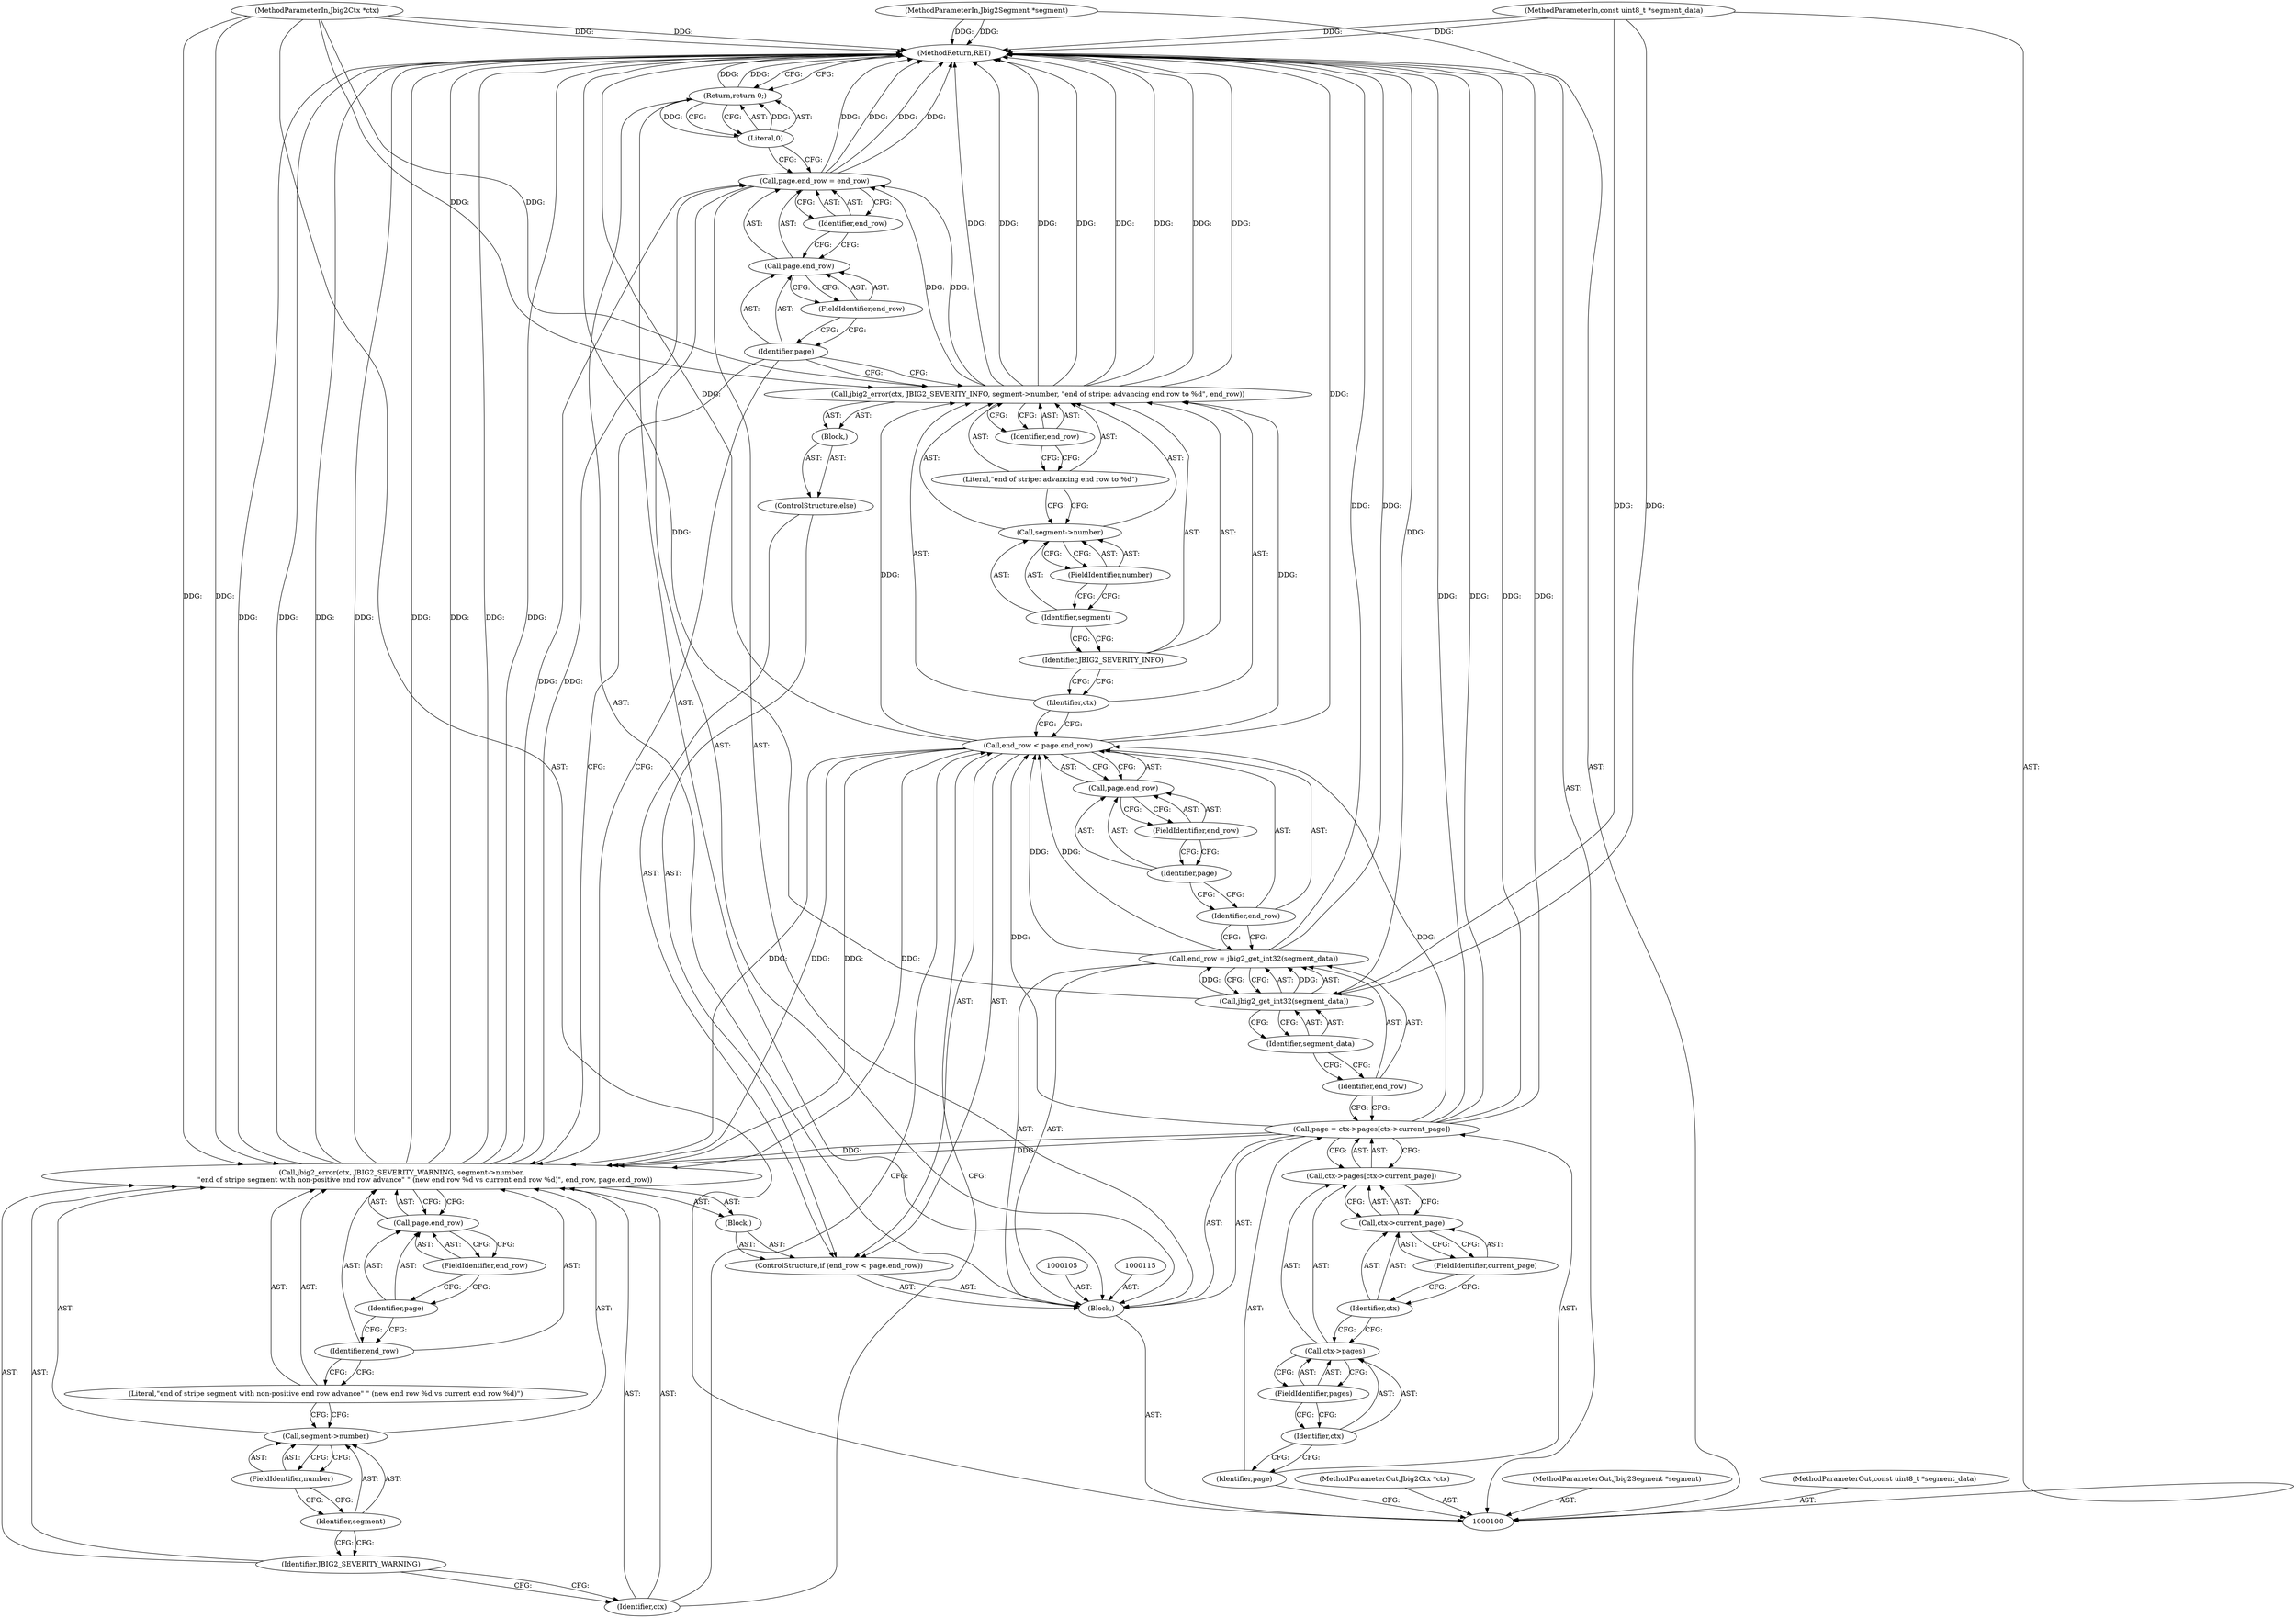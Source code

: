 digraph "1_ghostscript_e698d5c11d27212aa1098bc5b1673a3378563092_9" {
"1000155" [label="(MethodReturn,RET)"];
"1000101" [label="(MethodParameterIn,Jbig2Ctx *ctx)"];
"1000202" [label="(MethodParameterOut,Jbig2Ctx *ctx)"];
"1000102" [label="(MethodParameterIn,Jbig2Segment *segment)"];
"1000203" [label="(MethodParameterOut,Jbig2Segment *segment)"];
"1000103" [label="(MethodParameterIn,const uint8_t *segment_data)"];
"1000204" [label="(MethodParameterOut,const uint8_t *segment_data)"];
"1000139" [label="(Block,)"];
"1000138" [label="(ControlStructure,else)"];
"1000147" [label="(Identifier,end_row)"];
"1000141" [label="(Identifier,ctx)"];
"1000142" [label="(Identifier,JBIG2_SEVERITY_INFO)"];
"1000143" [label="(Call,segment->number)"];
"1000144" [label="(Identifier,segment)"];
"1000145" [label="(FieldIdentifier,number)"];
"1000146" [label="(Literal,\"end of stripe: advancing end row to %d\")"];
"1000140" [label="(Call,jbig2_error(ctx, JBIG2_SEVERITY_INFO, segment->number, \"end of stripe: advancing end row to %d\", end_row))"];
"1000152" [label="(Identifier,end_row)"];
"1000148" [label="(Call,page.end_row = end_row)"];
"1000149" [label="(Call,page.end_row)"];
"1000150" [label="(Identifier,page)"];
"1000151" [label="(FieldIdentifier,end_row)"];
"1000154" [label="(Literal,0)"];
"1000153" [label="(Return,return 0;)"];
"1000104" [label="(Block,)"];
"1000106" [label="(Call,page = ctx->pages[ctx->current_page])"];
"1000107" [label="(Identifier,page)"];
"1000108" [label="(Call,ctx->pages[ctx->current_page])"];
"1000109" [label="(Call,ctx->pages)"];
"1000110" [label="(Identifier,ctx)"];
"1000111" [label="(FieldIdentifier,pages)"];
"1000112" [label="(Call,ctx->current_page)"];
"1000113" [label="(Identifier,ctx)"];
"1000114" [label="(FieldIdentifier,current_page)"];
"1000118" [label="(Call,jbig2_get_int32(segment_data))"];
"1000119" [label="(Identifier,segment_data)"];
"1000116" [label="(Call,end_row = jbig2_get_int32(segment_data))"];
"1000117" [label="(Identifier,end_row)"];
"1000123" [label="(Call,page.end_row)"];
"1000124" [label="(Identifier,page)"];
"1000125" [label="(FieldIdentifier,end_row)"];
"1000126" [label="(Block,)"];
"1000120" [label="(ControlStructure,if (end_row < page.end_row))"];
"1000121" [label="(Call,end_row < page.end_row)"];
"1000122" [label="(Identifier,end_row)"];
"1000128" [label="(Identifier,ctx)"];
"1000129" [label="(Identifier,JBIG2_SEVERITY_WARNING)"];
"1000130" [label="(Call,segment->number)"];
"1000131" [label="(Identifier,segment)"];
"1000132" [label="(FieldIdentifier,number)"];
"1000127" [label="(Call,jbig2_error(ctx, JBIG2_SEVERITY_WARNING, segment->number,\n                     \"end of stripe segment with non-positive end row advance\" \" (new end row %d vs current end row %d)\", end_row, page.end_row))"];
"1000134" [label="(Identifier,end_row)"];
"1000135" [label="(Call,page.end_row)"];
"1000136" [label="(Identifier,page)"];
"1000137" [label="(FieldIdentifier,end_row)"];
"1000133" [label="(Literal,\"end of stripe segment with non-positive end row advance\" \" (new end row %d vs current end row %d)\")"];
"1000155" -> "1000100"  [label="AST: "];
"1000155" -> "1000153"  [label="CFG: "];
"1000153" -> "1000155"  [label="DDG: "];
"1000127" -> "1000155"  [label="DDG: "];
"1000127" -> "1000155"  [label="DDG: "];
"1000127" -> "1000155"  [label="DDG: "];
"1000127" -> "1000155"  [label="DDG: "];
"1000140" -> "1000155"  [label="DDG: "];
"1000140" -> "1000155"  [label="DDG: "];
"1000140" -> "1000155"  [label="DDG: "];
"1000140" -> "1000155"  [label="DDG: "];
"1000106" -> "1000155"  [label="DDG: "];
"1000106" -> "1000155"  [label="DDG: "];
"1000121" -> "1000155"  [label="DDG: "];
"1000116" -> "1000155"  [label="DDG: "];
"1000102" -> "1000155"  [label="DDG: "];
"1000101" -> "1000155"  [label="DDG: "];
"1000118" -> "1000155"  [label="DDG: "];
"1000148" -> "1000155"  [label="DDG: "];
"1000148" -> "1000155"  [label="DDG: "];
"1000103" -> "1000155"  [label="DDG: "];
"1000101" -> "1000100"  [label="AST: "];
"1000101" -> "1000155"  [label="DDG: "];
"1000101" -> "1000127"  [label="DDG: "];
"1000101" -> "1000140"  [label="DDG: "];
"1000202" -> "1000100"  [label="AST: "];
"1000102" -> "1000100"  [label="AST: "];
"1000102" -> "1000155"  [label="DDG: "];
"1000203" -> "1000100"  [label="AST: "];
"1000103" -> "1000100"  [label="AST: "];
"1000103" -> "1000155"  [label="DDG: "];
"1000103" -> "1000118"  [label="DDG: "];
"1000204" -> "1000100"  [label="AST: "];
"1000139" -> "1000138"  [label="AST: "];
"1000140" -> "1000139"  [label="AST: "];
"1000138" -> "1000120"  [label="AST: "];
"1000139" -> "1000138"  [label="AST: "];
"1000147" -> "1000140"  [label="AST: "];
"1000147" -> "1000146"  [label="CFG: "];
"1000140" -> "1000147"  [label="CFG: "];
"1000141" -> "1000140"  [label="AST: "];
"1000141" -> "1000121"  [label="CFG: "];
"1000142" -> "1000141"  [label="CFG: "];
"1000142" -> "1000140"  [label="AST: "];
"1000142" -> "1000141"  [label="CFG: "];
"1000144" -> "1000142"  [label="CFG: "];
"1000143" -> "1000140"  [label="AST: "];
"1000143" -> "1000145"  [label="CFG: "];
"1000144" -> "1000143"  [label="AST: "];
"1000145" -> "1000143"  [label="AST: "];
"1000146" -> "1000143"  [label="CFG: "];
"1000144" -> "1000143"  [label="AST: "];
"1000144" -> "1000142"  [label="CFG: "];
"1000145" -> "1000144"  [label="CFG: "];
"1000145" -> "1000143"  [label="AST: "];
"1000145" -> "1000144"  [label="CFG: "];
"1000143" -> "1000145"  [label="CFG: "];
"1000146" -> "1000140"  [label="AST: "];
"1000146" -> "1000143"  [label="CFG: "];
"1000147" -> "1000146"  [label="CFG: "];
"1000140" -> "1000139"  [label="AST: "];
"1000140" -> "1000147"  [label="CFG: "];
"1000141" -> "1000140"  [label="AST: "];
"1000142" -> "1000140"  [label="AST: "];
"1000143" -> "1000140"  [label="AST: "];
"1000146" -> "1000140"  [label="AST: "];
"1000147" -> "1000140"  [label="AST: "];
"1000150" -> "1000140"  [label="CFG: "];
"1000140" -> "1000155"  [label="DDG: "];
"1000140" -> "1000155"  [label="DDG: "];
"1000140" -> "1000155"  [label="DDG: "];
"1000140" -> "1000155"  [label="DDG: "];
"1000101" -> "1000140"  [label="DDG: "];
"1000121" -> "1000140"  [label="DDG: "];
"1000140" -> "1000148"  [label="DDG: "];
"1000152" -> "1000148"  [label="AST: "];
"1000152" -> "1000149"  [label="CFG: "];
"1000148" -> "1000152"  [label="CFG: "];
"1000148" -> "1000104"  [label="AST: "];
"1000148" -> "1000152"  [label="CFG: "];
"1000149" -> "1000148"  [label="AST: "];
"1000152" -> "1000148"  [label="AST: "];
"1000154" -> "1000148"  [label="CFG: "];
"1000148" -> "1000155"  [label="DDG: "];
"1000148" -> "1000155"  [label="DDG: "];
"1000127" -> "1000148"  [label="DDG: "];
"1000140" -> "1000148"  [label="DDG: "];
"1000149" -> "1000148"  [label="AST: "];
"1000149" -> "1000151"  [label="CFG: "];
"1000150" -> "1000149"  [label="AST: "];
"1000151" -> "1000149"  [label="AST: "];
"1000152" -> "1000149"  [label="CFG: "];
"1000150" -> "1000149"  [label="AST: "];
"1000150" -> "1000127"  [label="CFG: "];
"1000150" -> "1000140"  [label="CFG: "];
"1000151" -> "1000150"  [label="CFG: "];
"1000151" -> "1000149"  [label="AST: "];
"1000151" -> "1000150"  [label="CFG: "];
"1000149" -> "1000151"  [label="CFG: "];
"1000154" -> "1000153"  [label="AST: "];
"1000154" -> "1000148"  [label="CFG: "];
"1000153" -> "1000154"  [label="CFG: "];
"1000154" -> "1000153"  [label="DDG: "];
"1000153" -> "1000104"  [label="AST: "];
"1000153" -> "1000154"  [label="CFG: "];
"1000154" -> "1000153"  [label="AST: "];
"1000155" -> "1000153"  [label="CFG: "];
"1000153" -> "1000155"  [label="DDG: "];
"1000154" -> "1000153"  [label="DDG: "];
"1000104" -> "1000100"  [label="AST: "];
"1000105" -> "1000104"  [label="AST: "];
"1000106" -> "1000104"  [label="AST: "];
"1000115" -> "1000104"  [label="AST: "];
"1000116" -> "1000104"  [label="AST: "];
"1000120" -> "1000104"  [label="AST: "];
"1000148" -> "1000104"  [label="AST: "];
"1000153" -> "1000104"  [label="AST: "];
"1000106" -> "1000104"  [label="AST: "];
"1000106" -> "1000108"  [label="CFG: "];
"1000107" -> "1000106"  [label="AST: "];
"1000108" -> "1000106"  [label="AST: "];
"1000117" -> "1000106"  [label="CFG: "];
"1000106" -> "1000155"  [label="DDG: "];
"1000106" -> "1000155"  [label="DDG: "];
"1000106" -> "1000121"  [label="DDG: "];
"1000106" -> "1000127"  [label="DDG: "];
"1000107" -> "1000106"  [label="AST: "];
"1000107" -> "1000100"  [label="CFG: "];
"1000110" -> "1000107"  [label="CFG: "];
"1000108" -> "1000106"  [label="AST: "];
"1000108" -> "1000112"  [label="CFG: "];
"1000109" -> "1000108"  [label="AST: "];
"1000112" -> "1000108"  [label="AST: "];
"1000106" -> "1000108"  [label="CFG: "];
"1000109" -> "1000108"  [label="AST: "];
"1000109" -> "1000111"  [label="CFG: "];
"1000110" -> "1000109"  [label="AST: "];
"1000111" -> "1000109"  [label="AST: "];
"1000113" -> "1000109"  [label="CFG: "];
"1000110" -> "1000109"  [label="AST: "];
"1000110" -> "1000107"  [label="CFG: "];
"1000111" -> "1000110"  [label="CFG: "];
"1000111" -> "1000109"  [label="AST: "];
"1000111" -> "1000110"  [label="CFG: "];
"1000109" -> "1000111"  [label="CFG: "];
"1000112" -> "1000108"  [label="AST: "];
"1000112" -> "1000114"  [label="CFG: "];
"1000113" -> "1000112"  [label="AST: "];
"1000114" -> "1000112"  [label="AST: "];
"1000108" -> "1000112"  [label="CFG: "];
"1000113" -> "1000112"  [label="AST: "];
"1000113" -> "1000109"  [label="CFG: "];
"1000114" -> "1000113"  [label="CFG: "];
"1000114" -> "1000112"  [label="AST: "];
"1000114" -> "1000113"  [label="CFG: "];
"1000112" -> "1000114"  [label="CFG: "];
"1000118" -> "1000116"  [label="AST: "];
"1000118" -> "1000119"  [label="CFG: "];
"1000119" -> "1000118"  [label="AST: "];
"1000116" -> "1000118"  [label="CFG: "];
"1000118" -> "1000155"  [label="DDG: "];
"1000118" -> "1000116"  [label="DDG: "];
"1000103" -> "1000118"  [label="DDG: "];
"1000119" -> "1000118"  [label="AST: "];
"1000119" -> "1000117"  [label="CFG: "];
"1000118" -> "1000119"  [label="CFG: "];
"1000116" -> "1000104"  [label="AST: "];
"1000116" -> "1000118"  [label="CFG: "];
"1000117" -> "1000116"  [label="AST: "];
"1000118" -> "1000116"  [label="AST: "];
"1000122" -> "1000116"  [label="CFG: "];
"1000116" -> "1000155"  [label="DDG: "];
"1000118" -> "1000116"  [label="DDG: "];
"1000116" -> "1000121"  [label="DDG: "];
"1000117" -> "1000116"  [label="AST: "];
"1000117" -> "1000106"  [label="CFG: "];
"1000119" -> "1000117"  [label="CFG: "];
"1000123" -> "1000121"  [label="AST: "];
"1000123" -> "1000125"  [label="CFG: "];
"1000124" -> "1000123"  [label="AST: "];
"1000125" -> "1000123"  [label="AST: "];
"1000121" -> "1000123"  [label="CFG: "];
"1000124" -> "1000123"  [label="AST: "];
"1000124" -> "1000122"  [label="CFG: "];
"1000125" -> "1000124"  [label="CFG: "];
"1000125" -> "1000123"  [label="AST: "];
"1000125" -> "1000124"  [label="CFG: "];
"1000123" -> "1000125"  [label="CFG: "];
"1000126" -> "1000120"  [label="AST: "];
"1000127" -> "1000126"  [label="AST: "];
"1000120" -> "1000104"  [label="AST: "];
"1000121" -> "1000120"  [label="AST: "];
"1000126" -> "1000120"  [label="AST: "];
"1000138" -> "1000120"  [label="AST: "];
"1000121" -> "1000120"  [label="AST: "];
"1000121" -> "1000123"  [label="CFG: "];
"1000122" -> "1000121"  [label="AST: "];
"1000123" -> "1000121"  [label="AST: "];
"1000128" -> "1000121"  [label="CFG: "];
"1000141" -> "1000121"  [label="CFG: "];
"1000121" -> "1000155"  [label="DDG: "];
"1000116" -> "1000121"  [label="DDG: "];
"1000106" -> "1000121"  [label="DDG: "];
"1000121" -> "1000127"  [label="DDG: "];
"1000121" -> "1000127"  [label="DDG: "];
"1000121" -> "1000140"  [label="DDG: "];
"1000122" -> "1000121"  [label="AST: "];
"1000122" -> "1000116"  [label="CFG: "];
"1000124" -> "1000122"  [label="CFG: "];
"1000128" -> "1000127"  [label="AST: "];
"1000128" -> "1000121"  [label="CFG: "];
"1000129" -> "1000128"  [label="CFG: "];
"1000129" -> "1000127"  [label="AST: "];
"1000129" -> "1000128"  [label="CFG: "];
"1000131" -> "1000129"  [label="CFG: "];
"1000130" -> "1000127"  [label="AST: "];
"1000130" -> "1000132"  [label="CFG: "];
"1000131" -> "1000130"  [label="AST: "];
"1000132" -> "1000130"  [label="AST: "];
"1000133" -> "1000130"  [label="CFG: "];
"1000131" -> "1000130"  [label="AST: "];
"1000131" -> "1000129"  [label="CFG: "];
"1000132" -> "1000131"  [label="CFG: "];
"1000132" -> "1000130"  [label="AST: "];
"1000132" -> "1000131"  [label="CFG: "];
"1000130" -> "1000132"  [label="CFG: "];
"1000127" -> "1000126"  [label="AST: "];
"1000127" -> "1000135"  [label="CFG: "];
"1000128" -> "1000127"  [label="AST: "];
"1000129" -> "1000127"  [label="AST: "];
"1000130" -> "1000127"  [label="AST: "];
"1000133" -> "1000127"  [label="AST: "];
"1000134" -> "1000127"  [label="AST: "];
"1000135" -> "1000127"  [label="AST: "];
"1000150" -> "1000127"  [label="CFG: "];
"1000127" -> "1000155"  [label="DDG: "];
"1000127" -> "1000155"  [label="DDG: "];
"1000127" -> "1000155"  [label="DDG: "];
"1000127" -> "1000155"  [label="DDG: "];
"1000101" -> "1000127"  [label="DDG: "];
"1000121" -> "1000127"  [label="DDG: "];
"1000121" -> "1000127"  [label="DDG: "];
"1000106" -> "1000127"  [label="DDG: "];
"1000127" -> "1000148"  [label="DDG: "];
"1000134" -> "1000127"  [label="AST: "];
"1000134" -> "1000133"  [label="CFG: "];
"1000136" -> "1000134"  [label="CFG: "];
"1000135" -> "1000127"  [label="AST: "];
"1000135" -> "1000137"  [label="CFG: "];
"1000136" -> "1000135"  [label="AST: "];
"1000137" -> "1000135"  [label="AST: "];
"1000127" -> "1000135"  [label="CFG: "];
"1000136" -> "1000135"  [label="AST: "];
"1000136" -> "1000134"  [label="CFG: "];
"1000137" -> "1000136"  [label="CFG: "];
"1000137" -> "1000135"  [label="AST: "];
"1000137" -> "1000136"  [label="CFG: "];
"1000135" -> "1000137"  [label="CFG: "];
"1000133" -> "1000127"  [label="AST: "];
"1000133" -> "1000130"  [label="CFG: "];
"1000134" -> "1000133"  [label="CFG: "];
}
